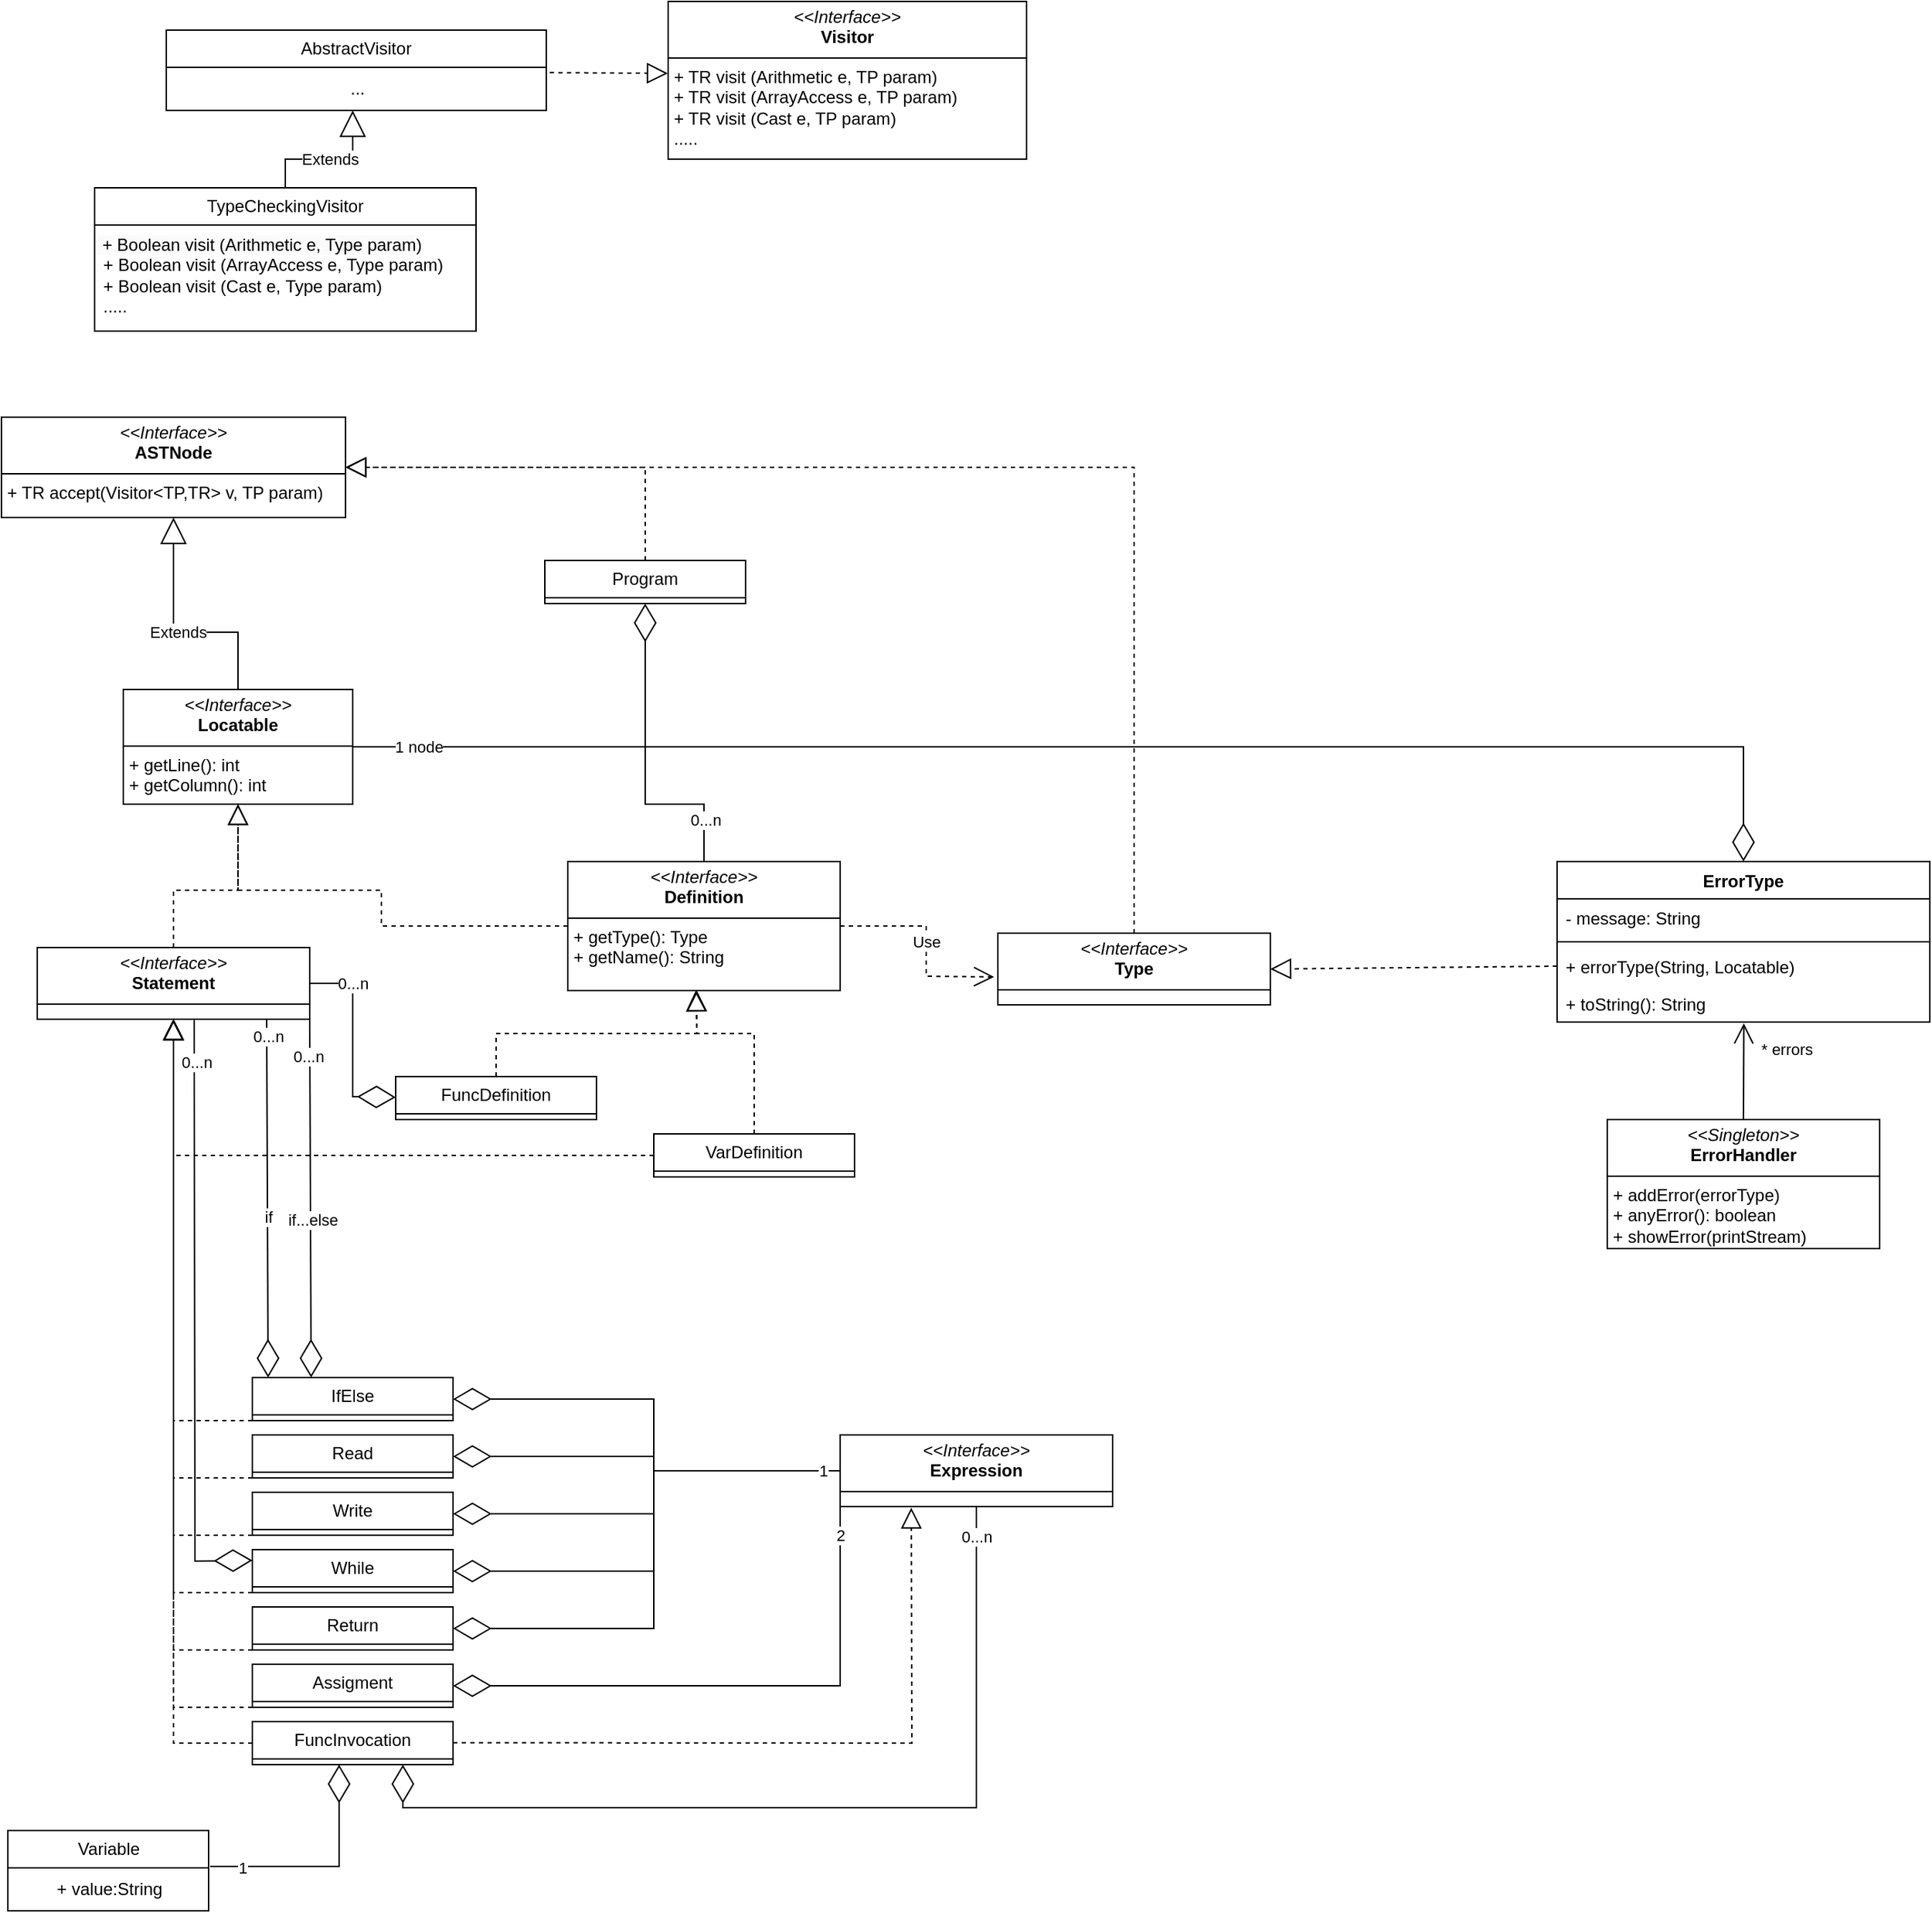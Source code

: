 <mxfile version="26.0.16">
  <diagram id="C5RBs43oDa-KdzZeNtuy" name="Page-1">
    <mxGraphModel dx="1838" dy="2238" grid="1" gridSize="10" guides="1" tooltips="1" connect="1" arrows="1" fold="1" page="1" pageScale="1" pageWidth="827" pageHeight="1169" math="0" shadow="0">
      <root>
        <mxCell id="WIyWlLk6GJQsqaUBKTNV-0" />
        <mxCell id="WIyWlLk6GJQsqaUBKTNV-1" parent="WIyWlLk6GJQsqaUBKTNV-0" />
        <mxCell id="CXp8G5FO8gf-xtdIojPj-0" value="&lt;p style=&quot;margin:0px;margin-top:4px;text-align:center;&quot;&gt;&lt;i&gt;&amp;lt;&amp;lt;Interface&amp;gt;&amp;gt;&lt;/i&gt;&lt;br&gt;&lt;b&gt;ASTNode&lt;/b&gt;&lt;/p&gt;&lt;hr size=&quot;1&quot; style=&quot;border-style:solid;&quot;&gt;&lt;p style=&quot;margin:0px;margin-left:4px;&quot;&gt;+ TR accept(Visitor&amp;lt;TP,TR&amp;gt; v, TP param)&lt;/p&gt;" style="verticalAlign=top;align=left;overflow=fill;html=1;whiteSpace=wrap;" parent="WIyWlLk6GJQsqaUBKTNV-1" vertex="1">
          <mxGeometry x="35" y="10" width="240" height="70" as="geometry" />
        </mxCell>
        <mxCell id="CXp8G5FO8gf-xtdIojPj-1" value="&lt;p style=&quot;margin:0px;margin-top:4px;text-align:center;&quot;&gt;&lt;i&gt;&amp;lt;&amp;lt;Interface&amp;gt;&amp;gt;&lt;/i&gt;&lt;br&gt;&lt;b&gt;Locatable&lt;/b&gt;&lt;/p&gt;&lt;hr size=&quot;1&quot; style=&quot;border-style:solid;&quot;&gt;&lt;p style=&quot;margin:0px;margin-left:4px;&quot;&gt;+ getLine(): int&lt;/p&gt;&lt;p style=&quot;margin:0px;margin-left:4px;&quot;&gt;+ getColumn(): int&lt;/p&gt;" style="verticalAlign=top;align=left;overflow=fill;html=1;whiteSpace=wrap;" parent="WIyWlLk6GJQsqaUBKTNV-1" vertex="1">
          <mxGeometry x="120" y="200" width="160" height="80" as="geometry" />
        </mxCell>
        <mxCell id="CXp8G5FO8gf-xtdIojPj-2" value="&lt;p style=&quot;margin:0px;margin-top:4px;text-align:center;&quot;&gt;&lt;i&gt;&amp;lt;&amp;lt;Interface&amp;gt;&amp;gt;&lt;/i&gt;&lt;br&gt;&lt;b&gt;Definition&lt;/b&gt;&lt;/p&gt;&lt;hr size=&quot;1&quot; style=&quot;border-style:solid;&quot;&gt;&lt;p style=&quot;margin:0px;margin-left:4px;&quot;&gt;+ getType(): Type&lt;/p&gt;&lt;p style=&quot;margin:0px;margin-left:4px;&quot;&gt;+ getName(): String&lt;/p&gt;" style="verticalAlign=top;align=left;overflow=fill;html=1;whiteSpace=wrap;" parent="WIyWlLk6GJQsqaUBKTNV-1" vertex="1">
          <mxGeometry x="430" y="320" width="190" height="90" as="geometry" />
        </mxCell>
        <mxCell id="CXp8G5FO8gf-xtdIojPj-3" value="&lt;p style=&quot;margin:0px;margin-top:4px;text-align:center;&quot;&gt;&lt;i&gt;&amp;lt;&amp;lt;Interface&amp;gt;&amp;gt;&lt;/i&gt;&lt;br&gt;&lt;b&gt;Type&lt;/b&gt;&lt;/p&gt;&lt;hr size=&quot;1&quot; style=&quot;border-style:solid;&quot;&gt;&lt;p style=&quot;margin:0px;margin-left:4px;&quot;&gt;&lt;br&gt;&lt;/p&gt;" style="verticalAlign=top;align=left;overflow=fill;html=1;whiteSpace=wrap;" parent="WIyWlLk6GJQsqaUBKTNV-1" vertex="1">
          <mxGeometry x="730" y="370" width="190" height="50" as="geometry" />
        </mxCell>
        <mxCell id="CXp8G5FO8gf-xtdIojPj-4" value="Program" style="swimlane;fontStyle=0;childLayout=stackLayout;horizontal=1;startSize=26;fillColor=none;horizontalStack=0;resizeParent=1;resizeParentMax=0;resizeLast=0;collapsible=1;marginBottom=0;whiteSpace=wrap;html=1;" parent="WIyWlLk6GJQsqaUBKTNV-1" vertex="1">
          <mxGeometry x="414" y="110" width="140" height="30" as="geometry" />
        </mxCell>
        <mxCell id="CXp8G5FO8gf-xtdIojPj-5" value="&lt;p style=&quot;margin:0px;margin-top:4px;text-align:center;&quot;&gt;&lt;i&gt;&amp;lt;&amp;lt;Interface&amp;gt;&amp;gt;&lt;/i&gt;&lt;br&gt;&lt;b&gt;Statement&lt;/b&gt;&lt;/p&gt;&lt;hr size=&quot;1&quot; style=&quot;border-style:solid;&quot;&gt;&lt;p style=&quot;margin:0px;margin-left:4px;&quot;&gt;&lt;br&gt;&lt;/p&gt;" style="verticalAlign=top;align=left;overflow=fill;html=1;whiteSpace=wrap;" parent="WIyWlLk6GJQsqaUBKTNV-1" vertex="1">
          <mxGeometry x="60" y="380" width="190" height="50" as="geometry" />
        </mxCell>
        <mxCell id="CXp8G5FO8gf-xtdIojPj-6" value="" style="endArrow=block;dashed=1;endFill=0;endSize=12;html=1;rounded=0;exitX=0.5;exitY=0;exitDx=0;exitDy=0;entryX=0.5;entryY=1;entryDx=0;entryDy=0;" parent="WIyWlLk6GJQsqaUBKTNV-1" source="CXp8G5FO8gf-xtdIojPj-5" target="CXp8G5FO8gf-xtdIojPj-1" edge="1">
          <mxGeometry width="160" relative="1" as="geometry">
            <mxPoint x="330" y="290" as="sourcePoint" />
            <mxPoint x="200" y="290" as="targetPoint" />
            <Array as="points">
              <mxPoint x="155" y="340" />
              <mxPoint x="200" y="340" />
            </Array>
          </mxGeometry>
        </mxCell>
        <mxCell id="CXp8G5FO8gf-xtdIojPj-7" value="" style="endArrow=block;dashed=1;endFill=0;endSize=12;html=1;rounded=0;exitX=0;exitY=0.5;exitDx=0;exitDy=0;" parent="WIyWlLk6GJQsqaUBKTNV-1" source="CXp8G5FO8gf-xtdIojPj-2" edge="1">
          <mxGeometry width="160" relative="1" as="geometry">
            <mxPoint x="330" y="290" as="sourcePoint" />
            <mxPoint x="200" y="280" as="targetPoint" />
            <Array as="points">
              <mxPoint x="300" y="365" />
              <mxPoint x="300" y="340" />
              <mxPoint x="200" y="340" />
            </Array>
          </mxGeometry>
        </mxCell>
        <mxCell id="CXp8G5FO8gf-xtdIojPj-8" value="Use" style="endArrow=open;endSize=12;dashed=1;html=1;rounded=0;exitX=1;exitY=0.5;exitDx=0;exitDy=0;entryX=-0.014;entryY=0.61;entryDx=0;entryDy=0;entryPerimeter=0;" parent="WIyWlLk6GJQsqaUBKTNV-1" source="CXp8G5FO8gf-xtdIojPj-2" target="CXp8G5FO8gf-xtdIojPj-3" edge="1">
          <mxGeometry width="160" relative="1" as="geometry">
            <mxPoint x="510" y="430" as="sourcePoint" />
            <mxPoint x="730" y="380" as="targetPoint" />
            <Array as="points">
              <mxPoint x="680" y="365" />
              <mxPoint x="680" y="400" />
            </Array>
          </mxGeometry>
        </mxCell>
        <mxCell id="CXp8G5FO8gf-xtdIojPj-9" value="" style="endArrow=diamondThin;endFill=0;endSize=24;html=1;rounded=0;entryX=0.5;entryY=1;entryDx=0;entryDy=0;exitX=0.5;exitY=0;exitDx=0;exitDy=0;" parent="WIyWlLk6GJQsqaUBKTNV-1" source="CXp8G5FO8gf-xtdIojPj-2" target="CXp8G5FO8gf-xtdIojPj-4" edge="1">
          <mxGeometry width="160" relative="1" as="geometry">
            <mxPoint x="330" y="290" as="sourcePoint" />
            <mxPoint x="490" y="290" as="targetPoint" />
            <Array as="points">
              <mxPoint x="525" y="280" />
              <mxPoint x="484" y="280" />
            </Array>
          </mxGeometry>
        </mxCell>
        <mxCell id="CXp8G5FO8gf-xtdIojPj-10" value="0...n" style="edgeLabel;html=1;align=center;verticalAlign=middle;resizable=0;points=[];" parent="CXp8G5FO8gf-xtdIojPj-9" vertex="1" connectable="0">
          <mxGeometry x="-0.734" y="-1" relative="1" as="geometry">
            <mxPoint as="offset" />
          </mxGeometry>
        </mxCell>
        <mxCell id="CXp8G5FO8gf-xtdIojPj-11" value="" style="endArrow=block;dashed=1;endFill=0;endSize=12;html=1;rounded=0;entryX=1;entryY=0.5;entryDx=0;entryDy=0;exitX=0.5;exitY=0;exitDx=0;exitDy=0;" parent="WIyWlLk6GJQsqaUBKTNV-1" source="CXp8G5FO8gf-xtdIojPj-4" target="CXp8G5FO8gf-xtdIojPj-0" edge="1">
          <mxGeometry width="160" relative="1" as="geometry">
            <mxPoint x="330" y="290" as="sourcePoint" />
            <mxPoint x="490" y="290" as="targetPoint" />
            <Array as="points">
              <mxPoint x="484" y="45" />
            </Array>
          </mxGeometry>
        </mxCell>
        <mxCell id="CXp8G5FO8gf-xtdIojPj-12" value="" style="endArrow=block;dashed=1;endFill=0;endSize=12;html=1;rounded=0;exitX=0.5;exitY=0;exitDx=0;exitDy=0;" parent="WIyWlLk6GJQsqaUBKTNV-1" source="CXp8G5FO8gf-xtdIojPj-3" target="CXp8G5FO8gf-xtdIojPj-0" edge="1">
          <mxGeometry width="160" relative="1" as="geometry">
            <mxPoint x="494" y="120" as="sourcePoint" />
            <mxPoint x="310" y="10" as="targetPoint" />
            <Array as="points">
              <mxPoint x="825" y="45" />
            </Array>
          </mxGeometry>
        </mxCell>
        <mxCell id="CXp8G5FO8gf-xtdIojPj-13" value="FuncDefinition" style="swimlane;fontStyle=0;childLayout=stackLayout;horizontal=1;startSize=26;fillColor=none;horizontalStack=0;resizeParent=1;resizeParentMax=0;resizeLast=0;collapsible=1;marginBottom=0;whiteSpace=wrap;html=1;" parent="WIyWlLk6GJQsqaUBKTNV-1" vertex="1">
          <mxGeometry x="310" y="470" width="140" height="30" as="geometry" />
        </mxCell>
        <mxCell id="CXp8G5FO8gf-xtdIojPj-14" value="VarDefinition" style="swimlane;fontStyle=0;childLayout=stackLayout;horizontal=1;startSize=26;fillColor=none;horizontalStack=0;resizeParent=1;resizeParentMax=0;resizeLast=0;collapsible=1;marginBottom=0;whiteSpace=wrap;html=1;" parent="WIyWlLk6GJQsqaUBKTNV-1" vertex="1">
          <mxGeometry x="490" y="510" width="140" height="30" as="geometry" />
        </mxCell>
        <mxCell id="CXp8G5FO8gf-xtdIojPj-15" value="" style="endArrow=block;dashed=1;endFill=0;endSize=12;html=1;rounded=0;exitX=0.5;exitY=0;exitDx=0;exitDy=0;entryX=0.47;entryY=1;entryDx=0;entryDy=0;entryPerimeter=0;" parent="WIyWlLk6GJQsqaUBKTNV-1" source="CXp8G5FO8gf-xtdIojPj-13" target="CXp8G5FO8gf-xtdIojPj-2" edge="1">
          <mxGeometry width="160" relative="1" as="geometry">
            <mxPoint x="330" y="290" as="sourcePoint" />
            <mxPoint x="490" y="290" as="targetPoint" />
            <Array as="points">
              <mxPoint x="380" y="440" />
              <mxPoint x="520" y="440" />
            </Array>
          </mxGeometry>
        </mxCell>
        <mxCell id="CXp8G5FO8gf-xtdIojPj-16" value="" style="endArrow=block;dashed=1;endFill=0;endSize=12;html=1;rounded=0;exitX=0.5;exitY=0;exitDx=0;exitDy=0;" parent="WIyWlLk6GJQsqaUBKTNV-1" source="CXp8G5FO8gf-xtdIojPj-14" edge="1">
          <mxGeometry width="160" relative="1" as="geometry">
            <mxPoint x="330" y="290" as="sourcePoint" />
            <mxPoint x="520" y="410" as="targetPoint" />
            <Array as="points">
              <mxPoint x="560" y="440" />
              <mxPoint x="520" y="440" />
            </Array>
          </mxGeometry>
        </mxCell>
        <mxCell id="CXp8G5FO8gf-xtdIojPj-17" value="" style="endArrow=block;dashed=1;endFill=0;endSize=12;html=1;rounded=0;exitX=0;exitY=0.5;exitDx=0;exitDy=0;entryX=0.5;entryY=1;entryDx=0;entryDy=0;" parent="WIyWlLk6GJQsqaUBKTNV-1" source="CXp8G5FO8gf-xtdIojPj-14" target="CXp8G5FO8gf-xtdIojPj-5" edge="1">
          <mxGeometry width="160" relative="1" as="geometry">
            <mxPoint x="170" y="484.6" as="sourcePoint" />
            <mxPoint x="110" y="525" as="targetPoint" />
            <Array as="points">
              <mxPoint x="155" y="525" />
            </Array>
          </mxGeometry>
        </mxCell>
        <mxCell id="CXp8G5FO8gf-xtdIojPj-18" value="" style="endArrow=diamondThin;endFill=0;endSize=24;html=1;rounded=0;exitX=1;exitY=0.5;exitDx=0;exitDy=0;" parent="WIyWlLk6GJQsqaUBKTNV-1" source="CXp8G5FO8gf-xtdIojPj-5" edge="1">
          <mxGeometry width="160" relative="1" as="geometry">
            <mxPoint x="150" y="484.44" as="sourcePoint" />
            <mxPoint x="310" y="484.44" as="targetPoint" />
            <Array as="points">
              <mxPoint x="280" y="405" />
              <mxPoint x="280" y="484" />
            </Array>
          </mxGeometry>
        </mxCell>
        <mxCell id="vYRAZgHzzo28ocDOjH3z-48" value="0...n" style="edgeLabel;html=1;align=center;verticalAlign=middle;resizable=0;points=[];" parent="CXp8G5FO8gf-xtdIojPj-18" vertex="1" connectable="0">
          <mxGeometry x="-0.801" relative="1" as="geometry">
            <mxPoint x="16" as="offset" />
          </mxGeometry>
        </mxCell>
        <mxCell id="CXp8G5FO8gf-xtdIojPj-29" value="Extends" style="endArrow=block;endSize=16;endFill=0;html=1;rounded=0;entryX=0.5;entryY=1;entryDx=0;entryDy=0;exitX=0.5;exitY=0;exitDx=0;exitDy=0;" parent="WIyWlLk6GJQsqaUBKTNV-1" source="CXp8G5FO8gf-xtdIojPj-1" target="CXp8G5FO8gf-xtdIojPj-0" edge="1">
          <mxGeometry width="160" relative="1" as="geometry">
            <mxPoint x="140" y="150" as="sourcePoint" />
            <mxPoint x="300" y="150" as="targetPoint" />
            <Array as="points">
              <mxPoint x="200" y="160" />
              <mxPoint x="155" y="160" />
            </Array>
          </mxGeometry>
        </mxCell>
        <mxCell id="vYRAZgHzzo28ocDOjH3z-0" value="Read" style="swimlane;fontStyle=0;childLayout=stackLayout;horizontal=1;startSize=26;fillColor=none;horizontalStack=0;resizeParent=1;resizeParentMax=0;resizeLast=0;collapsible=1;marginBottom=0;whiteSpace=wrap;html=1;" parent="WIyWlLk6GJQsqaUBKTNV-1" vertex="1">
          <mxGeometry x="210" y="720" width="140" height="30" as="geometry" />
        </mxCell>
        <mxCell id="vYRAZgHzzo28ocDOjH3z-1" value="Write" style="swimlane;fontStyle=0;childLayout=stackLayout;horizontal=1;startSize=26;fillColor=none;horizontalStack=0;resizeParent=1;resizeParentMax=0;resizeLast=0;collapsible=1;marginBottom=0;whiteSpace=wrap;html=1;" parent="WIyWlLk6GJQsqaUBKTNV-1" vertex="1">
          <mxGeometry x="210" y="760" width="140" height="30" as="geometry" />
        </mxCell>
        <mxCell id="vYRAZgHzzo28ocDOjH3z-4" value="IfElse" style="swimlane;fontStyle=0;childLayout=stackLayout;horizontal=1;startSize=26;fillColor=none;horizontalStack=0;resizeParent=1;resizeParentMax=0;resizeLast=0;collapsible=1;marginBottom=0;whiteSpace=wrap;html=1;" parent="WIyWlLk6GJQsqaUBKTNV-1" vertex="1">
          <mxGeometry x="210" y="680" width="140" height="30" as="geometry" />
        </mxCell>
        <mxCell id="vYRAZgHzzo28ocDOjH3z-5" value="While" style="swimlane;fontStyle=0;childLayout=stackLayout;horizontal=1;startSize=26;fillColor=none;horizontalStack=0;resizeParent=1;resizeParentMax=0;resizeLast=0;collapsible=1;marginBottom=0;whiteSpace=wrap;html=1;" parent="WIyWlLk6GJQsqaUBKTNV-1" vertex="1">
          <mxGeometry x="210" y="800" width="140" height="30" as="geometry" />
        </mxCell>
        <mxCell id="vYRAZgHzzo28ocDOjH3z-14" value="Return" style="swimlane;fontStyle=0;childLayout=stackLayout;horizontal=1;startSize=26;fillColor=none;horizontalStack=0;resizeParent=1;resizeParentMax=0;resizeLast=0;collapsible=1;marginBottom=0;whiteSpace=wrap;html=1;" parent="WIyWlLk6GJQsqaUBKTNV-1" vertex="1">
          <mxGeometry x="210" y="840" width="140" height="30" as="geometry" />
        </mxCell>
        <mxCell id="Sv4E_dSJLxDFvrBXRxeP-11" style="edgeStyle=orthogonalEdgeStyle;rounded=0;orthogonalLoop=1;jettySize=auto;html=1;exitX=0.25;exitY=1;exitDx=0;exitDy=0;" parent="WIyWlLk6GJQsqaUBKTNV-1" source="vYRAZgHzzo28ocDOjH3z-19" edge="1">
          <mxGeometry relative="1" as="geometry">
            <mxPoint x="667.556" y="770" as="targetPoint" />
          </mxGeometry>
        </mxCell>
        <mxCell id="vYRAZgHzzo28ocDOjH3z-19" value="&lt;p style=&quot;margin:0px;margin-top:4px;text-align:center;&quot;&gt;&lt;i&gt;&amp;lt;&amp;lt;Interface&amp;gt;&amp;gt;&lt;/i&gt;&lt;br&gt;&lt;b&gt;Expression&lt;/b&gt;&lt;/p&gt;&lt;hr size=&quot;1&quot; style=&quot;border-style:solid;&quot;&gt;&lt;p style=&quot;margin:0px;margin-left:4px;&quot;&gt;&lt;br&gt;&lt;/p&gt;" style="verticalAlign=top;align=left;overflow=fill;html=1;whiteSpace=wrap;" parent="WIyWlLk6GJQsqaUBKTNV-1" vertex="1">
          <mxGeometry x="620" y="720" width="190" height="50" as="geometry" />
        </mxCell>
        <mxCell id="vYRAZgHzzo28ocDOjH3z-20" value="" style="endArrow=diamondThin;endFill=0;endSize=24;html=1;rounded=0;entryX=1;entryY=0.5;entryDx=0;entryDy=0;exitX=0;exitY=0.5;exitDx=0;exitDy=0;" parent="WIyWlLk6GJQsqaUBKTNV-1" source="vYRAZgHzzo28ocDOjH3z-19" target="vYRAZgHzzo28ocDOjH3z-0" edge="1">
          <mxGeometry width="160" relative="1" as="geometry">
            <mxPoint x="320" y="760" as="sourcePoint" />
            <mxPoint x="480" y="760" as="targetPoint" />
            <Array as="points">
              <mxPoint x="490" y="745" />
              <mxPoint x="490" y="735" />
            </Array>
          </mxGeometry>
        </mxCell>
        <mxCell id="vYRAZgHzzo28ocDOjH3z-21" value="" style="endArrow=diamondThin;endFill=0;endSize=24;html=1;rounded=0;entryX=1;entryY=0.5;entryDx=0;entryDy=0;exitX=0;exitY=0.5;exitDx=0;exitDy=0;" parent="WIyWlLk6GJQsqaUBKTNV-1" source="vYRAZgHzzo28ocDOjH3z-19" target="vYRAZgHzzo28ocDOjH3z-1" edge="1">
          <mxGeometry width="160" relative="1" as="geometry">
            <mxPoint x="630" y="755" as="sourcePoint" />
            <mxPoint x="360" y="705" as="targetPoint" />
            <Array as="points">
              <mxPoint x="490" y="745" />
              <mxPoint x="490" y="775" />
            </Array>
          </mxGeometry>
        </mxCell>
        <mxCell id="vYRAZgHzzo28ocDOjH3z-23" value="" style="endArrow=diamondThin;endFill=0;endSize=24;html=1;rounded=0;entryX=1;entryY=0.5;entryDx=0;entryDy=0;exitX=0;exitY=0.5;exitDx=0;exitDy=0;" parent="WIyWlLk6GJQsqaUBKTNV-1" source="vYRAZgHzzo28ocDOjH3z-19" target="vYRAZgHzzo28ocDOjH3z-4" edge="1">
          <mxGeometry width="160" relative="1" as="geometry">
            <mxPoint x="630" y="755" as="sourcePoint" />
            <mxPoint x="360" y="745" as="targetPoint" />
            <Array as="points">
              <mxPoint x="490" y="745" />
              <mxPoint x="490" y="695" />
            </Array>
          </mxGeometry>
        </mxCell>
        <mxCell id="vYRAZgHzzo28ocDOjH3z-25" value="" style="endArrow=diamondThin;endFill=0;endSize=24;html=1;rounded=0;entryX=1;entryY=0.5;entryDx=0;entryDy=0;exitX=0;exitY=0.5;exitDx=0;exitDy=0;" parent="WIyWlLk6GJQsqaUBKTNV-1" source="vYRAZgHzzo28ocDOjH3z-19" target="vYRAZgHzzo28ocDOjH3z-5" edge="1">
          <mxGeometry width="160" relative="1" as="geometry">
            <mxPoint x="630" y="755" as="sourcePoint" />
            <mxPoint x="360" y="745" as="targetPoint" />
            <Array as="points">
              <mxPoint x="490" y="745" />
              <mxPoint x="490" y="815" />
            </Array>
          </mxGeometry>
        </mxCell>
        <mxCell id="vYRAZgHzzo28ocDOjH3z-27" value="" style="endArrow=diamondThin;endFill=0;endSize=24;html=1;rounded=0;entryX=1;entryY=0.5;entryDx=0;entryDy=0;exitX=0;exitY=0.5;exitDx=0;exitDy=0;" parent="WIyWlLk6GJQsqaUBKTNV-1" source="vYRAZgHzzo28ocDOjH3z-19" target="vYRAZgHzzo28ocDOjH3z-14" edge="1">
          <mxGeometry width="160" relative="1" as="geometry">
            <mxPoint x="630" y="755" as="sourcePoint" />
            <mxPoint x="360" y="825" as="targetPoint" />
            <Array as="points">
              <mxPoint x="490" y="745" />
              <mxPoint x="490" y="855" />
            </Array>
          </mxGeometry>
        </mxCell>
        <mxCell id="vYRAZgHzzo28ocDOjH3z-29" value="1" style="edgeLabel;html=1;align=center;verticalAlign=middle;resizable=0;points=[];" parent="vYRAZgHzzo28ocDOjH3z-27" vertex="1" connectable="0">
          <mxGeometry x="-0.937" relative="1" as="geometry">
            <mxPoint as="offset" />
          </mxGeometry>
        </mxCell>
        <mxCell id="vYRAZgHzzo28ocDOjH3z-30" value="Assigment" style="swimlane;fontStyle=0;childLayout=stackLayout;horizontal=1;startSize=26;fillColor=none;horizontalStack=0;resizeParent=1;resizeParentMax=0;resizeLast=0;collapsible=1;marginBottom=0;whiteSpace=wrap;html=1;" parent="WIyWlLk6GJQsqaUBKTNV-1" vertex="1">
          <mxGeometry x="210" y="880" width="140" height="30" as="geometry" />
        </mxCell>
        <mxCell id="vYRAZgHzzo28ocDOjH3z-31" value="" style="endArrow=diamondThin;endFill=0;endSize=24;html=1;rounded=0;entryX=1;entryY=0.5;entryDx=0;entryDy=0;exitX=0;exitY=1;exitDx=0;exitDy=0;" parent="WIyWlLk6GJQsqaUBKTNV-1" source="vYRAZgHzzo28ocDOjH3z-19" target="vYRAZgHzzo28ocDOjH3z-30" edge="1">
          <mxGeometry width="160" relative="1" as="geometry">
            <mxPoint x="380" y="740" as="sourcePoint" />
            <mxPoint x="540" y="740" as="targetPoint" />
            <Array as="points">
              <mxPoint x="620" y="895" />
            </Array>
          </mxGeometry>
        </mxCell>
        <mxCell id="vYRAZgHzzo28ocDOjH3z-32" value="2" style="edgeLabel;html=1;align=center;verticalAlign=middle;resizable=0;points=[];" parent="vYRAZgHzzo28ocDOjH3z-31" vertex="1" connectable="0">
          <mxGeometry x="-0.95" y="1" relative="1" as="geometry">
            <mxPoint x="-1" y="10" as="offset" />
          </mxGeometry>
        </mxCell>
        <mxCell id="vYRAZgHzzo28ocDOjH3z-33" value="" style="endArrow=block;dashed=1;endFill=0;endSize=12;html=1;rounded=0;entryX=0.5;entryY=1;entryDx=0;entryDy=0;exitX=0;exitY=1;exitDx=0;exitDy=0;" parent="WIyWlLk6GJQsqaUBKTNV-1" source="vYRAZgHzzo28ocDOjH3z-0" target="CXp8G5FO8gf-xtdIojPj-5" edge="1">
          <mxGeometry width="160" relative="1" as="geometry">
            <mxPoint x="380" y="670" as="sourcePoint" />
            <mxPoint x="540" y="670" as="targetPoint" />
            <Array as="points">
              <mxPoint x="155" y="750" />
              <mxPoint x="155" y="710" />
              <mxPoint x="155" y="695" />
            </Array>
          </mxGeometry>
        </mxCell>
        <mxCell id="vYRAZgHzzo28ocDOjH3z-34" value="" style="endArrow=block;dashed=1;endFill=0;endSize=12;html=1;rounded=0;exitX=0;exitY=1;exitDx=0;exitDy=0;" parent="WIyWlLk6GJQsqaUBKTNV-1" source="vYRAZgHzzo28ocDOjH3z-1" edge="1">
          <mxGeometry width="160" relative="1" as="geometry">
            <mxPoint x="210" y="735" as="sourcePoint" />
            <mxPoint x="155" y="430" as="targetPoint" />
            <Array as="points">
              <mxPoint x="155" y="790" />
              <mxPoint x="155" y="750" />
              <mxPoint x="155" y="735" />
            </Array>
          </mxGeometry>
        </mxCell>
        <mxCell id="vYRAZgHzzo28ocDOjH3z-35" value="" style="endArrow=block;dashed=1;endFill=0;endSize=12;html=1;rounded=0;exitX=0;exitY=1;exitDx=0;exitDy=0;" parent="WIyWlLk6GJQsqaUBKTNV-1" source="vYRAZgHzzo28ocDOjH3z-4" edge="1">
          <mxGeometry width="160" relative="1" as="geometry">
            <mxPoint x="210" y="775" as="sourcePoint" />
            <mxPoint x="155" y="430" as="targetPoint" />
            <Array as="points">
              <mxPoint x="155" y="710" />
              <mxPoint x="155" y="775" />
            </Array>
          </mxGeometry>
        </mxCell>
        <mxCell id="vYRAZgHzzo28ocDOjH3z-36" value="" style="endArrow=block;dashed=1;endFill=0;endSize=12;html=1;rounded=0;exitX=0;exitY=1;exitDx=0;exitDy=0;" parent="WIyWlLk6GJQsqaUBKTNV-1" source="vYRAZgHzzo28ocDOjH3z-5" edge="1">
          <mxGeometry width="160" relative="1" as="geometry">
            <mxPoint x="210" y="815" as="sourcePoint" />
            <mxPoint x="155" y="430" as="targetPoint" />
            <Array as="points">
              <mxPoint x="155" y="830" />
              <mxPoint x="155" y="815" />
            </Array>
          </mxGeometry>
        </mxCell>
        <mxCell id="vYRAZgHzzo28ocDOjH3z-37" value="" style="endArrow=block;dashed=1;endFill=0;endSize=12;html=1;rounded=0;exitX=0;exitY=1;exitDx=0;exitDy=0;" parent="WIyWlLk6GJQsqaUBKTNV-1" source="vYRAZgHzzo28ocDOjH3z-14" edge="1">
          <mxGeometry width="160" relative="1" as="geometry">
            <mxPoint x="210" y="855" as="sourcePoint" />
            <mxPoint x="155" y="430" as="targetPoint" />
            <Array as="points">
              <mxPoint x="155" y="870" />
              <mxPoint x="155" y="855" />
            </Array>
          </mxGeometry>
        </mxCell>
        <mxCell id="vYRAZgHzzo28ocDOjH3z-38" value="" style="endArrow=block;dashed=1;endFill=0;endSize=12;html=1;rounded=0;exitX=0;exitY=1;exitDx=0;exitDy=0;" parent="WIyWlLk6GJQsqaUBKTNV-1" source="vYRAZgHzzo28ocDOjH3z-30" edge="1">
          <mxGeometry width="160" relative="1" as="geometry">
            <mxPoint x="210" y="895" as="sourcePoint" />
            <mxPoint x="155" y="430" as="targetPoint" />
            <Array as="points">
              <mxPoint x="155" y="910" />
              <mxPoint x="155" y="895" />
            </Array>
          </mxGeometry>
        </mxCell>
        <mxCell id="vYRAZgHzzo28ocDOjH3z-45" value="" style="endArrow=diamondThin;endFill=0;endSize=24;html=1;rounded=0;entryX=0;entryY=0.25;entryDx=0;entryDy=0;exitX=0.576;exitY=1.012;exitDx=0;exitDy=0;exitPerimeter=0;" parent="WIyWlLk6GJQsqaUBKTNV-1" source="CXp8G5FO8gf-xtdIojPj-5" target="vYRAZgHzzo28ocDOjH3z-5" edge="1">
          <mxGeometry width="160" relative="1" as="geometry">
            <mxPoint x="180" y="441" as="sourcePoint" />
            <mxPoint x="220" y="778" as="targetPoint" />
            <Array as="points">
              <mxPoint x="170" y="808" />
            </Array>
          </mxGeometry>
        </mxCell>
        <mxCell id="vYRAZgHzzo28ocDOjH3z-47" value="&amp;nbsp;0...n&amp;nbsp;" style="edgeLabel;html=1;align=center;verticalAlign=middle;resizable=0;points=[];" parent="vYRAZgHzzo28ocDOjH3z-45" vertex="1" connectable="0">
          <mxGeometry x="-0.958" y="1" relative="1" as="geometry">
            <mxPoint y="20" as="offset" />
          </mxGeometry>
        </mxCell>
        <mxCell id="Sv4E_dSJLxDFvrBXRxeP-0" value="" style="endArrow=diamondThin;endFill=0;endSize=24;html=1;rounded=0;exitX=1;exitY=1;exitDx=0;exitDy=0;" parent="WIyWlLk6GJQsqaUBKTNV-1" source="CXp8G5FO8gf-xtdIojPj-5" edge="1">
          <mxGeometry width="160" relative="1" as="geometry">
            <mxPoint x="210" y="590" as="sourcePoint" />
            <mxPoint x="251" y="680" as="targetPoint" />
          </mxGeometry>
        </mxCell>
        <mxCell id="Sv4E_dSJLxDFvrBXRxeP-3" value="if...else" style="edgeLabel;html=1;align=center;verticalAlign=middle;resizable=0;points=[];" parent="Sv4E_dSJLxDFvrBXRxeP-0" vertex="1" connectable="0">
          <mxGeometry x="0.117" y="1" relative="1" as="geometry">
            <mxPoint as="offset" />
          </mxGeometry>
        </mxCell>
        <mxCell id="Sv4E_dSJLxDFvrBXRxeP-5" value="0...n" style="edgeLabel;html=1;align=center;verticalAlign=middle;resizable=0;points=[];" parent="Sv4E_dSJLxDFvrBXRxeP-0" vertex="1" connectable="0">
          <mxGeometry x="-0.792" y="-1" relative="1" as="geometry">
            <mxPoint as="offset" />
          </mxGeometry>
        </mxCell>
        <mxCell id="Sv4E_dSJLxDFvrBXRxeP-1" value="" style="endArrow=diamondThin;endFill=0;endSize=24;html=1;rounded=0;exitX=1;exitY=1;exitDx=0;exitDy=0;" parent="WIyWlLk6GJQsqaUBKTNV-1" edge="1">
          <mxGeometry width="160" relative="1" as="geometry">
            <mxPoint x="220" y="430" as="sourcePoint" />
            <mxPoint x="221" y="680" as="targetPoint" />
          </mxGeometry>
        </mxCell>
        <mxCell id="Sv4E_dSJLxDFvrBXRxeP-2" value="if" style="edgeLabel;html=1;align=center;verticalAlign=middle;resizable=0;points=[];" parent="Sv4E_dSJLxDFvrBXRxeP-1" vertex="1" connectable="0">
          <mxGeometry x="0.098" relative="1" as="geometry">
            <mxPoint as="offset" />
          </mxGeometry>
        </mxCell>
        <mxCell id="Sv4E_dSJLxDFvrBXRxeP-4" value="0...n" style="edgeLabel;html=1;align=center;verticalAlign=middle;resizable=0;points=[];" parent="Sv4E_dSJLxDFvrBXRxeP-1" vertex="1" connectable="0">
          <mxGeometry x="-0.91" y="1" relative="1" as="geometry">
            <mxPoint as="offset" />
          </mxGeometry>
        </mxCell>
        <mxCell id="Sv4E_dSJLxDFvrBXRxeP-6" value="FuncInvocation" style="swimlane;fontStyle=0;childLayout=stackLayout;horizontal=1;startSize=26;fillColor=none;horizontalStack=0;resizeParent=1;resizeParentMax=0;resizeLast=0;collapsible=1;marginBottom=0;whiteSpace=wrap;html=1;" parent="WIyWlLk6GJQsqaUBKTNV-1" vertex="1">
          <mxGeometry x="210" y="920" width="140" height="30" as="geometry" />
        </mxCell>
        <mxCell id="Sv4E_dSJLxDFvrBXRxeP-7" value="" style="endArrow=block;dashed=1;endFill=0;endSize=12;html=1;rounded=0;exitX=0;exitY=1;exitDx=0;exitDy=0;" parent="WIyWlLk6GJQsqaUBKTNV-1" edge="1">
          <mxGeometry width="160" relative="1" as="geometry">
            <mxPoint x="210" y="935" as="sourcePoint" />
            <mxPoint x="155" y="430" as="targetPoint" />
            <Array as="points">
              <mxPoint x="155" y="935" />
              <mxPoint x="155" y="920" />
            </Array>
          </mxGeometry>
        </mxCell>
        <mxCell id="Sv4E_dSJLxDFvrBXRxeP-10" value="" style="endArrow=block;dashed=1;endFill=0;endSize=12;html=1;rounded=0;entryX=0.261;entryY=1.016;entryDx=0;entryDy=0;entryPerimeter=0;" parent="WIyWlLk6GJQsqaUBKTNV-1" target="vYRAZgHzzo28ocDOjH3z-19" edge="1">
          <mxGeometry width="160" relative="1" as="geometry">
            <mxPoint x="350" y="934.71" as="sourcePoint" />
            <mxPoint x="510" y="934.71" as="targetPoint" />
            <Array as="points">
              <mxPoint x="670" y="935" />
            </Array>
          </mxGeometry>
        </mxCell>
        <mxCell id="Sv4E_dSJLxDFvrBXRxeP-12" value="" style="endArrow=diamondThin;endFill=0;endSize=24;html=1;rounded=0;entryX=0.75;entryY=1;entryDx=0;entryDy=0;exitX=0.5;exitY=1;exitDx=0;exitDy=0;" parent="WIyWlLk6GJQsqaUBKTNV-1" source="vYRAZgHzzo28ocDOjH3z-19" target="Sv4E_dSJLxDFvrBXRxeP-6" edge="1">
          <mxGeometry width="160" relative="1" as="geometry">
            <mxPoint x="430" y="970" as="sourcePoint" />
            <mxPoint x="590" y="970" as="targetPoint" />
            <Array as="points">
              <mxPoint x="715" y="960" />
              <mxPoint x="715" y="980" />
              <mxPoint x="315" y="980" />
            </Array>
          </mxGeometry>
        </mxCell>
        <mxCell id="Sv4E_dSJLxDFvrBXRxeP-13" value="0...n" style="edgeLabel;html=1;align=center;verticalAlign=middle;resizable=0;points=[];" parent="Sv4E_dSJLxDFvrBXRxeP-12" vertex="1" connectable="0">
          <mxGeometry x="-0.935" relative="1" as="geometry">
            <mxPoint as="offset" />
          </mxGeometry>
        </mxCell>
        <mxCell id="Sv4E_dSJLxDFvrBXRxeP-20" value="Variable" style="swimlane;fontStyle=0;childLayout=stackLayout;horizontal=1;startSize=26;fillColor=none;horizontalStack=0;resizeParent=1;resizeParentMax=0;resizeLast=0;collapsible=1;marginBottom=0;whiteSpace=wrap;html=1;" parent="WIyWlLk6GJQsqaUBKTNV-1" vertex="1">
          <mxGeometry x="39.5" y="996" width="140" height="56" as="geometry" />
        </mxCell>
        <mxCell id="Sv4E_dSJLxDFvrBXRxeP-21" value="+ value:String" style="text;html=1;align=center;verticalAlign=middle;resizable=0;points=[];autosize=1;strokeColor=none;fillColor=none;" parent="Sv4E_dSJLxDFvrBXRxeP-20" vertex="1">
          <mxGeometry y="26" width="140" height="30" as="geometry" />
        </mxCell>
        <mxCell id="Sv4E_dSJLxDFvrBXRxeP-22" value="" style="endArrow=diamondThin;endFill=0;endSize=24;html=1;rounded=0;entryX=0.5;entryY=1;entryDx=0;entryDy=0;" parent="WIyWlLk6GJQsqaUBKTNV-1" edge="1">
          <mxGeometry width="160" relative="1" as="geometry">
            <mxPoint x="180.5" y="1021" as="sourcePoint" />
            <mxPoint x="270.5" y="950" as="targetPoint" />
            <Array as="points">
              <mxPoint x="270.5" y="1021" />
            </Array>
          </mxGeometry>
        </mxCell>
        <mxCell id="Sv4E_dSJLxDFvrBXRxeP-23" value="1" style="edgeLabel;html=1;align=center;verticalAlign=middle;resizable=0;points=[];" parent="Sv4E_dSJLxDFvrBXRxeP-22" vertex="1" connectable="0">
          <mxGeometry x="-0.875" y="-1" relative="1" as="geometry">
            <mxPoint x="12" as="offset" />
          </mxGeometry>
        </mxCell>
        <mxCell id="1MVRRoFSADZEBbLevZaC-6" value="ErrorType" style="swimlane;fontStyle=1;align=center;verticalAlign=top;childLayout=stackLayout;horizontal=1;startSize=26;horizontalStack=0;resizeParent=1;resizeParentMax=0;resizeLast=0;collapsible=1;marginBottom=0;whiteSpace=wrap;html=1;" parent="WIyWlLk6GJQsqaUBKTNV-1" vertex="1">
          <mxGeometry x="1120" y="320" width="260" height="112" as="geometry" />
        </mxCell>
        <mxCell id="1MVRRoFSADZEBbLevZaC-7" value="- message: String" style="text;strokeColor=none;fillColor=none;align=left;verticalAlign=top;spacingLeft=4;spacingRight=4;overflow=hidden;rotatable=0;points=[[0,0.5],[1,0.5]];portConstraint=eastwest;whiteSpace=wrap;html=1;" parent="1MVRRoFSADZEBbLevZaC-6" vertex="1">
          <mxGeometry y="26" width="260" height="26" as="geometry" />
        </mxCell>
        <mxCell id="1MVRRoFSADZEBbLevZaC-8" value="" style="line;strokeWidth=1;fillColor=none;align=left;verticalAlign=middle;spacingTop=-1;spacingLeft=3;spacingRight=3;rotatable=0;labelPosition=right;points=[];portConstraint=eastwest;strokeColor=inherit;" parent="1MVRRoFSADZEBbLevZaC-6" vertex="1">
          <mxGeometry y="52" width="260" height="8" as="geometry" />
        </mxCell>
        <mxCell id="1MVRRoFSADZEBbLevZaC-9" value="+ errorType(String, Locatable)" style="text;strokeColor=none;fillColor=none;align=left;verticalAlign=top;spacingLeft=4;spacingRight=4;overflow=hidden;rotatable=0;points=[[0,0.5],[1,0.5]];portConstraint=eastwest;whiteSpace=wrap;html=1;" parent="1MVRRoFSADZEBbLevZaC-6" vertex="1">
          <mxGeometry y="60" width="260" height="26" as="geometry" />
        </mxCell>
        <mxCell id="1MVRRoFSADZEBbLevZaC-10" value="+ toString(): String" style="text;strokeColor=none;fillColor=none;align=left;verticalAlign=top;spacingLeft=4;spacingRight=4;overflow=hidden;rotatable=0;points=[[0,0.5],[1,0.5]];portConstraint=eastwest;whiteSpace=wrap;html=1;" parent="1MVRRoFSADZEBbLevZaC-6" vertex="1">
          <mxGeometry y="86" width="260" height="26" as="geometry" />
        </mxCell>
        <mxCell id="1MVRRoFSADZEBbLevZaC-11" value="&lt;p style=&quot;margin:0px;margin-top:4px;text-align:center;&quot;&gt;&lt;i&gt;&amp;lt;&amp;lt;Singleton&amp;gt;&amp;gt;&lt;/i&gt;&lt;br&gt;&lt;b&gt;ErrorHandler&lt;/b&gt;&lt;/p&gt;&lt;hr size=&quot;1&quot; style=&quot;border-style:solid;&quot;&gt;&lt;p style=&quot;margin:0px;margin-left:4px;&quot;&gt;+ addError(errorType)&lt;br&gt;+ anyError(): boolean&lt;/p&gt;&lt;p style=&quot;margin:0px;margin-left:4px;&quot;&gt;+ showError(printStream)&lt;/p&gt;&lt;p style=&quot;margin:0px;margin-left:4px;&quot;&gt;&lt;br&gt;&lt;/p&gt;" style="verticalAlign=top;align=left;overflow=fill;html=1;whiteSpace=wrap;" parent="WIyWlLk6GJQsqaUBKTNV-1" vertex="1">
          <mxGeometry x="1155" y="500" width="190" height="90" as="geometry" />
        </mxCell>
        <mxCell id="1MVRRoFSADZEBbLevZaC-12" value="" style="endArrow=block;dashed=1;endFill=0;endSize=12;html=1;rounded=0;entryX=1;entryY=0.5;entryDx=0;entryDy=0;exitX=0;exitY=0.5;exitDx=0;exitDy=0;" parent="WIyWlLk6GJQsqaUBKTNV-1" source="1MVRRoFSADZEBbLevZaC-9" target="CXp8G5FO8gf-xtdIojPj-3" edge="1">
          <mxGeometry width="160" relative="1" as="geometry">
            <mxPoint x="840" y="480" as="sourcePoint" />
            <mxPoint x="1000" y="480" as="targetPoint" />
          </mxGeometry>
        </mxCell>
        <mxCell id="1MVRRoFSADZEBbLevZaC-13" value="" style="endArrow=diamondThin;endFill=0;endSize=24;html=1;rounded=0;entryX=0.5;entryY=0;entryDx=0;entryDy=0;exitX=1;exitY=0.5;exitDx=0;exitDy=0;" parent="WIyWlLk6GJQsqaUBKTNV-1" source="CXp8G5FO8gf-xtdIojPj-1" target="1MVRRoFSADZEBbLevZaC-6" edge="1">
          <mxGeometry width="160" relative="1" as="geometry">
            <mxPoint x="290" y="110" as="sourcePoint" />
            <mxPoint x="1300" y="230" as="targetPoint" />
            <Array as="points">
              <mxPoint x="1250" y="240" />
            </Array>
          </mxGeometry>
        </mxCell>
        <mxCell id="1MVRRoFSADZEBbLevZaC-14" value="1 node" style="edgeLabel;html=1;align=center;verticalAlign=middle;resizable=0;points=[];" parent="1MVRRoFSADZEBbLevZaC-13" vertex="1" connectable="0">
          <mxGeometry x="-0.912" relative="1" as="geometry">
            <mxPoint as="offset" />
          </mxGeometry>
        </mxCell>
        <mxCell id="1MVRRoFSADZEBbLevZaC-16" value="" style="endArrow=open;endFill=1;endSize=12;html=1;rounded=0;exitX=0.5;exitY=0;exitDx=0;exitDy=0;entryX=0.501;entryY=1.033;entryDx=0;entryDy=0;entryPerimeter=0;" parent="WIyWlLk6GJQsqaUBKTNV-1" source="1MVRRoFSADZEBbLevZaC-11" target="1MVRRoFSADZEBbLevZaC-10" edge="1">
          <mxGeometry width="160" relative="1" as="geometry">
            <mxPoint x="995" y="510" as="sourcePoint" />
            <mxPoint x="1254" y="434" as="targetPoint" />
          </mxGeometry>
        </mxCell>
        <mxCell id="1MVRRoFSADZEBbLevZaC-17" value="*&amp;nbsp;&lt;span style=&quot;background-color: light-dark(#ffffff, var(--ge-dark-color, #121212)); color: light-dark(rgb(0, 0, 0), rgb(255, 255, 255));&quot;&gt;errors&lt;/span&gt;" style="edgeLabel;html=1;align=center;verticalAlign=middle;resizable=0;points=[];" parent="1MVRRoFSADZEBbLevZaC-16" vertex="1" connectable="0">
          <mxGeometry x="0.598" y="-2" relative="1" as="geometry">
            <mxPoint x="28" y="4" as="offset" />
          </mxGeometry>
        </mxCell>
        <mxCell id="bhQwarYT9J2fNv-TNmjf-0" value="&lt;p style=&quot;margin:0px;margin-top:4px;text-align:center;&quot;&gt;&lt;i&gt;&amp;lt;&amp;lt;Interface&amp;gt;&amp;gt;&lt;/i&gt;&lt;br&gt;&lt;b&gt;Visitor&lt;/b&gt;&lt;/p&gt;&lt;hr size=&quot;1&quot; style=&quot;border-style:solid;&quot;&gt;&lt;p style=&quot;margin:0px;margin-left:4px;&quot;&gt;+ TR visit (Arithmetic e, TP param&lt;span style=&quot;background-color: transparent; color: light-dark(rgb(0, 0, 0), rgb(255, 255, 255));&quot;&gt;)&lt;/span&gt;&lt;/p&gt;&lt;p style=&quot;margin:0px;margin-left:4px;&quot;&gt;+ TR visit (ArrayAccess e, TP param&lt;span style=&quot;color: light-dark(rgb(0, 0, 0), rgb(255, 255, 255)); background-color: transparent;&quot;&gt;)&lt;/span&gt;&lt;span style=&quot;background-color: transparent; color: light-dark(rgb(0, 0, 0), rgb(255, 255, 255));&quot;&gt;&lt;/span&gt;&lt;/p&gt;&lt;p style=&quot;margin:0px;margin-left:4px;&quot;&gt;+ TR visit (Cast e, TP param&lt;span style=&quot;color: light-dark(rgb(0, 0, 0), rgb(255, 255, 255)); background-color: transparent;&quot;&gt;)&lt;/span&gt;&lt;/p&gt;&lt;p style=&quot;margin:0px;margin-left:4px;&quot;&gt;&lt;span style=&quot;color: light-dark(rgb(0, 0, 0), rgb(255, 255, 255)); background-color: transparent;&quot;&gt;.....&lt;/span&gt;&lt;/p&gt;" style="verticalAlign=top;align=left;overflow=fill;html=1;whiteSpace=wrap;" vertex="1" parent="WIyWlLk6GJQsqaUBKTNV-1">
          <mxGeometry x="500" y="-280" width="250" height="110" as="geometry" />
        </mxCell>
        <mxCell id="bhQwarYT9J2fNv-TNmjf-2" value="" style="endArrow=block;dashed=1;endFill=0;endSize=12;html=1;rounded=0;exitX=1.009;exitY=0.122;exitDx=0;exitDy=0;exitPerimeter=0;entryX=-0.001;entryY=0.456;entryDx=0;entryDy=0;entryPerimeter=0;" edge="1" parent="WIyWlLk6GJQsqaUBKTNV-1" source="bhQwarYT9J2fNv-TNmjf-4" target="bhQwarYT9J2fNv-TNmjf-0">
          <mxGeometry width="160" relative="1" as="geometry">
            <mxPoint x="210" y="-170" as="sourcePoint" />
            <mxPoint x="130" y="-407.5" as="targetPoint" />
            <Array as="points" />
          </mxGeometry>
        </mxCell>
        <mxCell id="bhQwarYT9J2fNv-TNmjf-3" value="AbstractVisitor" style="swimlane;fontStyle=0;childLayout=stackLayout;horizontal=1;startSize=26;fillColor=none;horizontalStack=0;resizeParent=1;resizeParentMax=0;resizeLast=0;collapsible=1;marginBottom=0;whiteSpace=wrap;html=1;" vertex="1" parent="WIyWlLk6GJQsqaUBKTNV-1">
          <mxGeometry x="150" y="-260" width="265" height="56" as="geometry" />
        </mxCell>
        <mxCell id="bhQwarYT9J2fNv-TNmjf-4" value="..." style="text;html=1;align=center;verticalAlign=middle;resizable=0;points=[];autosize=1;strokeColor=none;fillColor=none;" vertex="1" parent="bhQwarYT9J2fNv-TNmjf-3">
          <mxGeometry y="26" width="265" height="30" as="geometry" />
        </mxCell>
        <mxCell id="bhQwarYT9J2fNv-TNmjf-8" value="TypeCheckingVisitor" style="swimlane;fontStyle=0;childLayout=stackLayout;horizontal=1;startSize=26;fillColor=none;horizontalStack=0;resizeParent=1;resizeParentMax=0;resizeLast=0;collapsible=1;marginBottom=0;whiteSpace=wrap;html=1;" vertex="1" parent="WIyWlLk6GJQsqaUBKTNV-1">
          <mxGeometry x="100" y="-150" width="266" height="100" as="geometry" />
        </mxCell>
        <mxCell id="bhQwarYT9J2fNv-TNmjf-14" value="&lt;span style=&quot;color: rgb(0, 0, 0); font-family: Helvetica; font-size: 12px; font-style: normal; font-variant-ligatures: normal; font-variant-caps: normal; font-weight: 400; letter-spacing: normal; orphans: 2; text-align: center; text-indent: 0px; text-transform: none; widows: 2; word-spacing: 0px; -webkit-text-stroke-width: 0px; white-space: nowrap; background-color: rgb(251, 251, 251); text-decoration-thickness: initial; text-decoration-style: initial; text-decoration-color: initial; display: inline !important; float: none;&quot;&gt;&amp;nbsp;+ Boolean visit (Arithmetic e, Type param&lt;/span&gt;&lt;span style=&quot;forced-color-adjust: none; color: light-dark(rgb(0, 0, 0), rgb(255, 255, 255)); font-family: Helvetica; font-size: 12px; font-style: normal; font-variant-ligatures: normal; font-variant-caps: normal; font-weight: 400; letter-spacing: normal; orphans: 2; text-align: center; text-indent: 0px; text-transform: none; widows: 2; word-spacing: 0px; -webkit-text-stroke-width: 0px; white-space: nowrap; background-color: transparent; text-decoration-thickness: initial; text-decoration-style: initial; text-decoration-color: initial;&quot;&gt;)&lt;/span&gt;&lt;div&gt;&lt;span style=&quot;forced-color-adjust: none; color: light-dark(rgb(0, 0, 0), rgb(255, 255, 255)); font-family: Helvetica; font-size: 12px; font-style: normal; font-variant-ligatures: normal; font-variant-caps: normal; font-weight: 400; letter-spacing: normal; orphans: 2; text-align: center; text-indent: 0px; text-transform: none; widows: 2; word-spacing: 0px; -webkit-text-stroke-width: 0px; white-space: nowrap; background-color: transparent; text-decoration-thickness: initial; text-decoration-style: initial; text-decoration-color: initial;&quot;&gt;&lt;p style=&quot;text-align: left; text-wrap-mode: wrap; margin: 0px 0px 0px 4px;&quot;&gt;+&amp;nbsp;&lt;span style=&quot;text-align: center; text-wrap-mode: nowrap;&quot;&gt;Boolean&amp;nbsp;&lt;/span&gt;visit (ArrayAccess e,&amp;nbsp;&lt;span style=&quot;text-align: center; text-wrap-mode: nowrap;&quot;&gt;Type&amp;nbsp;&lt;/span&gt;param&lt;span style=&quot;color: light-dark(rgb(0, 0, 0), rgb(255, 255, 255)); background-color: transparent;&quot;&gt;)&lt;/span&gt;&lt;span style=&quot;background-color: transparent; color: light-dark(rgb(0, 0, 0), rgb(255, 255, 255));&quot;&gt;&lt;/span&gt;&lt;/p&gt;&lt;p style=&quot;text-align: left; text-wrap-mode: wrap; margin: 0px 0px 0px 4px;&quot;&gt;+&amp;nbsp;&lt;span style=&quot;text-align: center; text-wrap-mode: nowrap;&quot;&gt;Boolean&amp;nbsp;&lt;/span&gt;visit (Cast e,&amp;nbsp;&lt;span style=&quot;text-align: center; text-wrap-mode: nowrap;&quot;&gt;Type&amp;nbsp;&lt;/span&gt;param&lt;span style=&quot;color: light-dark(rgb(0, 0, 0), rgb(255, 255, 255)); background-color: transparent;&quot;&gt;)&lt;/span&gt;&lt;/p&gt;&lt;p style=&quot;text-align: left; text-wrap-mode: wrap; margin: 0px 0px 0px 4px;&quot;&gt;&lt;span style=&quot;color: light-dark(rgb(0, 0, 0), rgb(255, 255, 255)); background-color: transparent;&quot;&gt;.....&lt;/span&gt;&lt;/p&gt;&lt;/span&gt;&lt;/div&gt;" style="text;whiteSpace=wrap;html=1;" vertex="1" parent="bhQwarYT9J2fNv-TNmjf-8">
          <mxGeometry y="26" width="266" height="74" as="geometry" />
        </mxCell>
        <mxCell id="bhQwarYT9J2fNv-TNmjf-15" value="Extends" style="endArrow=block;endSize=16;endFill=0;html=1;rounded=0;entryX=0.5;entryY=1;entryDx=0;entryDy=0;exitX=0.5;exitY=0;exitDx=0;exitDy=0;" edge="1" parent="WIyWlLk6GJQsqaUBKTNV-1" source="bhQwarYT9J2fNv-TNmjf-8">
          <mxGeometry width="160" relative="1" as="geometry">
            <mxPoint x="325" y="-84" as="sourcePoint" />
            <mxPoint x="280" y="-204" as="targetPoint" />
            <Array as="points">
              <mxPoint x="233" y="-170" />
              <mxPoint x="280" y="-170" />
            </Array>
          </mxGeometry>
        </mxCell>
      </root>
    </mxGraphModel>
  </diagram>
</mxfile>
